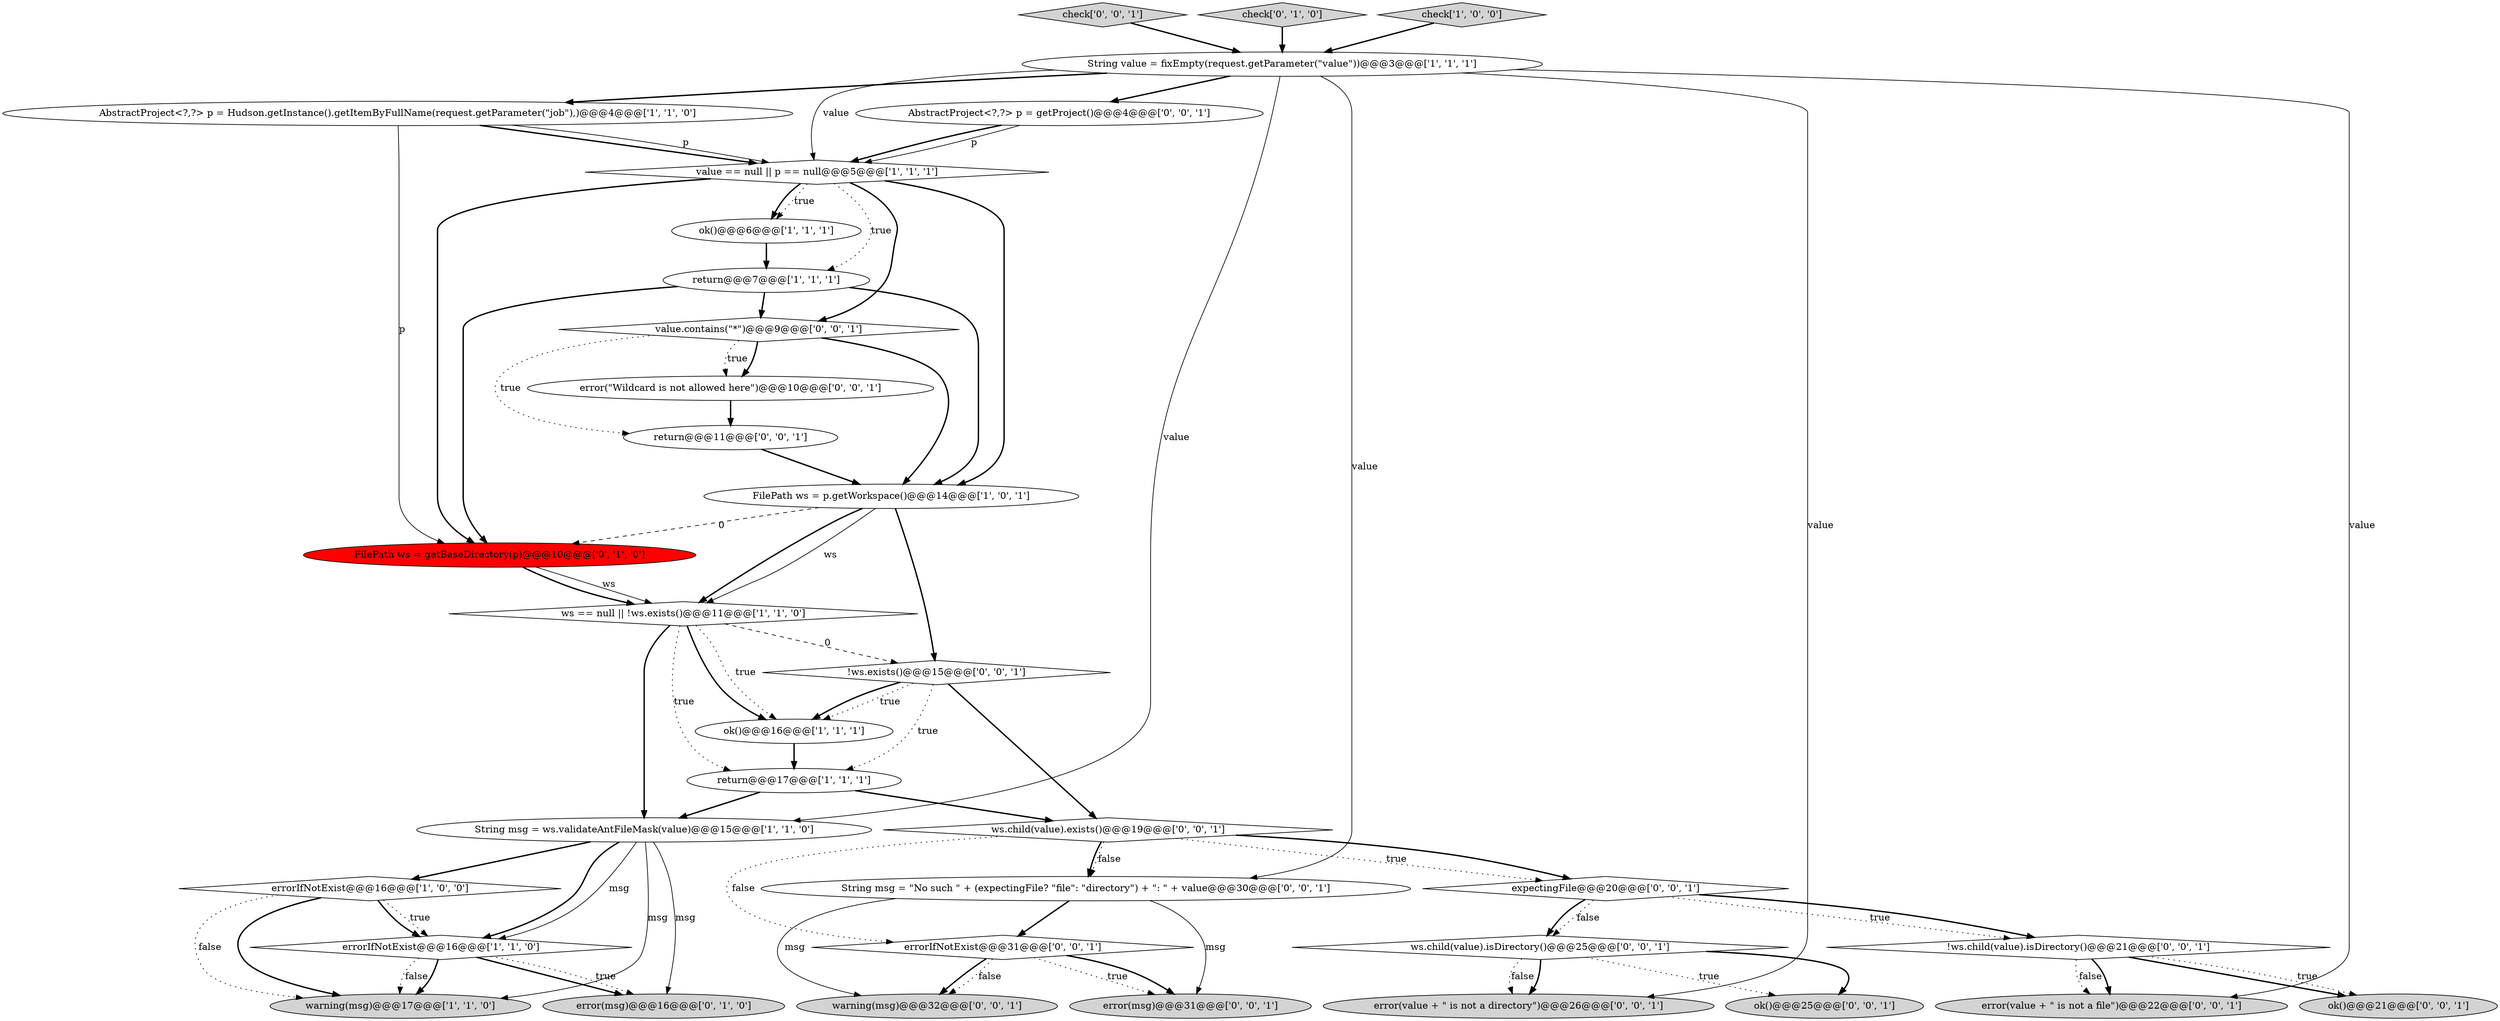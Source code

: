 digraph {
14 [style = filled, label = "error(msg)@@@16@@@['0', '1', '0']", fillcolor = lightgray, shape = ellipse image = "AAA0AAABBB2BBB"];
6 [style = filled, label = "value == null || p == null@@@5@@@['1', '1', '1']", fillcolor = white, shape = diamond image = "AAA0AAABBB1BBB"];
9 [style = filled, label = "return@@@7@@@['1', '1', '1']", fillcolor = white, shape = ellipse image = "AAA0AAABBB1BBB"];
7 [style = filled, label = "errorIfNotExist@@@16@@@['1', '0', '0']", fillcolor = white, shape = diamond image = "AAA0AAABBB1BBB"];
10 [style = filled, label = "FilePath ws = p.getWorkspace()@@@14@@@['1', '0', '1']", fillcolor = white, shape = ellipse image = "AAA0AAABBB1BBB"];
29 [style = filled, label = "errorIfNotExist@@@31@@@['0', '0', '1']", fillcolor = white, shape = diamond image = "AAA0AAABBB3BBB"];
0 [style = filled, label = "ok()@@@16@@@['1', '1', '1']", fillcolor = white, shape = ellipse image = "AAA0AAABBB1BBB"];
15 [style = filled, label = "FilePath ws = getBaseDirectory(p)@@@10@@@['0', '1', '0']", fillcolor = red, shape = ellipse image = "AAA1AAABBB2BBB"];
12 [style = filled, label = "errorIfNotExist@@@16@@@['1', '1', '0']", fillcolor = white, shape = diamond image = "AAA0AAABBB1BBB"];
30 [style = filled, label = "warning(msg)@@@32@@@['0', '0', '1']", fillcolor = lightgray, shape = ellipse image = "AAA0AAABBB3BBB"];
31 [style = filled, label = "check['0', '0', '1']", fillcolor = lightgray, shape = diamond image = "AAA0AAABBB3BBB"];
33 [style = filled, label = "!ws.exists()@@@15@@@['0', '0', '1']", fillcolor = white, shape = diamond image = "AAA0AAABBB3BBB"];
17 [style = filled, label = "error(value + \" is not a directory\")@@@26@@@['0', '0', '1']", fillcolor = lightgray, shape = ellipse image = "AAA0AAABBB3BBB"];
19 [style = filled, label = "ws.child(value).exists()@@@19@@@['0', '0', '1']", fillcolor = white, shape = diamond image = "AAA0AAABBB3BBB"];
25 [style = filled, label = "!ws.child(value).isDirectory()@@@21@@@['0', '0', '1']", fillcolor = white, shape = diamond image = "AAA0AAABBB3BBB"];
27 [style = filled, label = "error(\"Wildcard is not allowed here\")@@@10@@@['0', '0', '1']", fillcolor = white, shape = ellipse image = "AAA0AAABBB3BBB"];
20 [style = filled, label = "error(value + \" is not a file\")@@@22@@@['0', '0', '1']", fillcolor = lightgray, shape = ellipse image = "AAA0AAABBB3BBB"];
28 [style = filled, label = "expectingFile@@@20@@@['0', '0', '1']", fillcolor = white, shape = diamond image = "AAA0AAABBB3BBB"];
32 [style = filled, label = "ok()@@@25@@@['0', '0', '1']", fillcolor = lightgray, shape = ellipse image = "AAA0AAABBB3BBB"];
1 [style = filled, label = "ws == null || !ws.exists()@@@11@@@['1', '1', '0']", fillcolor = white, shape = diamond image = "AAA0AAABBB1BBB"];
34 [style = filled, label = "return@@@11@@@['0', '0', '1']", fillcolor = white, shape = ellipse image = "AAA0AAABBB3BBB"];
13 [style = filled, label = "String value = fixEmpty(request.getParameter(\"value\"))@@@3@@@['1', '1', '1']", fillcolor = white, shape = ellipse image = "AAA0AAABBB1BBB"];
21 [style = filled, label = "ok()@@@21@@@['0', '0', '1']", fillcolor = lightgray, shape = ellipse image = "AAA0AAABBB3BBB"];
11 [style = filled, label = "String msg = ws.validateAntFileMask(value)@@@15@@@['1', '1', '0']", fillcolor = white, shape = ellipse image = "AAA0AAABBB1BBB"];
2 [style = filled, label = "AbstractProject<?,?> p = Hudson.getInstance().getItemByFullName(request.getParameter(\"job\"),)@@@4@@@['1', '1', '0']", fillcolor = white, shape = ellipse image = "AAA0AAABBB1BBB"];
23 [style = filled, label = "error(msg)@@@31@@@['0', '0', '1']", fillcolor = lightgray, shape = ellipse image = "AAA0AAABBB3BBB"];
24 [style = filled, label = "ws.child(value).isDirectory()@@@25@@@['0', '0', '1']", fillcolor = white, shape = diamond image = "AAA0AAABBB3BBB"];
4 [style = filled, label = "warning(msg)@@@17@@@['1', '1', '0']", fillcolor = lightgray, shape = ellipse image = "AAA0AAABBB1BBB"];
8 [style = filled, label = "ok()@@@6@@@['1', '1', '1']", fillcolor = white, shape = ellipse image = "AAA0AAABBB1BBB"];
16 [style = filled, label = "check['0', '1', '0']", fillcolor = lightgray, shape = diamond image = "AAA0AAABBB2BBB"];
26 [style = filled, label = "value.contains(\"*\")@@@9@@@['0', '0', '1']", fillcolor = white, shape = diamond image = "AAA0AAABBB3BBB"];
3 [style = filled, label = "check['1', '0', '0']", fillcolor = lightgray, shape = diamond image = "AAA0AAABBB1BBB"];
22 [style = filled, label = "String msg = \"No such \" + (expectingFile? \"file\": \"directory\") + \": \" + value@@@30@@@['0', '0', '1']", fillcolor = white, shape = ellipse image = "AAA0AAABBB3BBB"];
18 [style = filled, label = "AbstractProject<?,?> p = getProject()@@@4@@@['0', '0', '1']", fillcolor = white, shape = ellipse image = "AAA0AAABBB3BBB"];
5 [style = filled, label = "return@@@17@@@['1', '1', '1']", fillcolor = white, shape = ellipse image = "AAA0AAABBB1BBB"];
29->30 [style = bold, label=""];
26->10 [style = bold, label=""];
2->6 [style = bold, label=""];
28->25 [style = dotted, label="true"];
24->32 [style = bold, label=""];
13->6 [style = solid, label="value"];
29->23 [style = dotted, label="true"];
9->10 [style = bold, label=""];
11->4 [style = solid, label="msg"];
2->6 [style = solid, label="p"];
9->26 [style = bold, label=""];
33->0 [style = bold, label=""];
25->20 [style = dotted, label="false"];
24->17 [style = bold, label=""];
28->25 [style = bold, label=""];
1->0 [style = dotted, label="true"];
19->28 [style = bold, label=""];
25->21 [style = bold, label=""];
25->21 [style = dotted, label="true"];
28->24 [style = dotted, label="false"];
10->15 [style = dashed, label="0"];
29->30 [style = dotted, label="false"];
22->30 [style = solid, label="msg"];
11->12 [style = bold, label=""];
1->0 [style = bold, label=""];
29->23 [style = bold, label=""];
1->11 [style = bold, label=""];
7->12 [style = dotted, label="true"];
26->27 [style = bold, label=""];
7->4 [style = dotted, label="false"];
15->1 [style = solid, label="ws"];
12->14 [style = bold, label=""];
28->24 [style = bold, label=""];
19->29 [style = dotted, label="false"];
5->11 [style = bold, label=""];
10->1 [style = bold, label=""];
19->22 [style = bold, label=""];
13->18 [style = bold, label=""];
19->22 [style = dotted, label="false"];
1->33 [style = dashed, label="0"];
33->0 [style = dotted, label="true"];
11->14 [style = solid, label="msg"];
16->13 [style = bold, label=""];
6->26 [style = bold, label=""];
13->11 [style = solid, label="value"];
13->20 [style = solid, label="value"];
24->32 [style = dotted, label="true"];
24->17 [style = dotted, label="false"];
12->4 [style = dotted, label="false"];
31->13 [style = bold, label=""];
26->27 [style = dotted, label="true"];
22->29 [style = bold, label=""];
13->17 [style = solid, label="value"];
7->4 [style = bold, label=""];
6->15 [style = bold, label=""];
5->19 [style = bold, label=""];
10->1 [style = solid, label="ws"];
25->20 [style = bold, label=""];
19->28 [style = dotted, label="true"];
27->34 [style = bold, label=""];
6->9 [style = dotted, label="true"];
18->6 [style = bold, label=""];
6->8 [style = dotted, label="true"];
6->10 [style = bold, label=""];
11->12 [style = solid, label="msg"];
10->33 [style = bold, label=""];
33->19 [style = bold, label=""];
22->23 [style = solid, label="msg"];
0->5 [style = bold, label=""];
13->2 [style = bold, label=""];
15->1 [style = bold, label=""];
7->12 [style = bold, label=""];
26->34 [style = dotted, label="true"];
2->15 [style = solid, label="p"];
13->22 [style = solid, label="value"];
34->10 [style = bold, label=""];
12->14 [style = dotted, label="true"];
12->4 [style = bold, label=""];
9->15 [style = bold, label=""];
18->6 [style = solid, label="p"];
33->5 [style = dotted, label="true"];
6->8 [style = bold, label=""];
8->9 [style = bold, label=""];
3->13 [style = bold, label=""];
1->5 [style = dotted, label="true"];
11->7 [style = bold, label=""];
}
